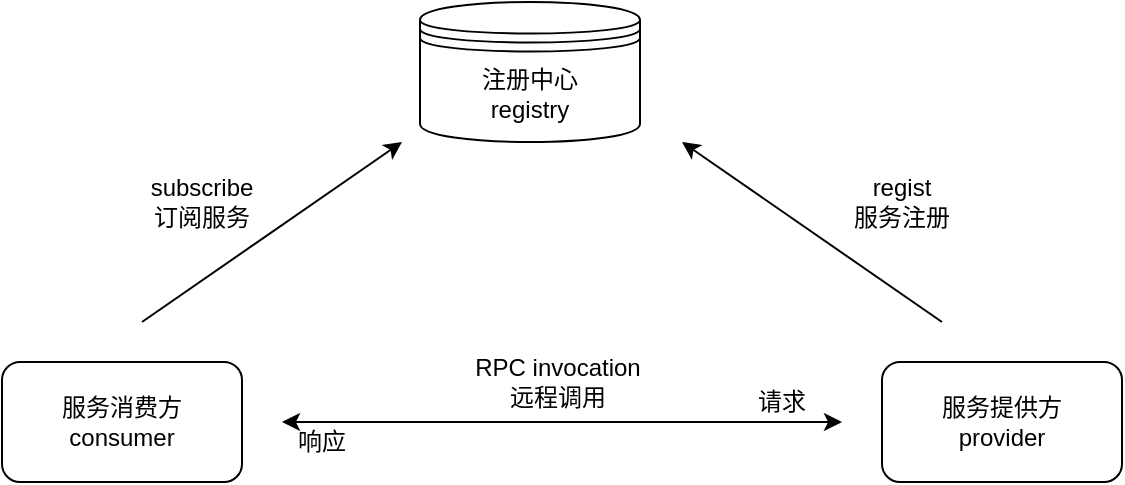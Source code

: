 <mxfile version="13.10.9" type="github">
  <diagram id="Ku9GpB0aJtn59rkaL1Aa" name="第 1 页">
    <mxGraphModel dx="1422" dy="762" grid="1" gridSize="10" guides="1" tooltips="1" connect="1" arrows="1" fold="1" page="1" pageScale="1" pageWidth="827" pageHeight="1169" math="0" shadow="0">
      <root>
        <mxCell id="0" />
        <mxCell id="1" parent="0" />
        <mxCell id="pNbgt7cEEmttQMpLTE3j-1" value="注册中心&lt;br&gt;registry" style="shape=datastore;whiteSpace=wrap;html=1;" parent="1" vertex="1">
          <mxGeometry x="359" y="140" width="110" height="70" as="geometry" />
        </mxCell>
        <mxCell id="kxH4WuJwTNe_kClUog-D-1" value="服务消费方&lt;br&gt;consumer" style="rounded=1;whiteSpace=wrap;html=1;" vertex="1" parent="1">
          <mxGeometry x="150" y="320" width="120" height="60" as="geometry" />
        </mxCell>
        <mxCell id="kxH4WuJwTNe_kClUog-D-4" style="rounded=0;orthogonalLoop=1;jettySize=auto;html=1;" edge="1" parent="1">
          <mxGeometry relative="1" as="geometry">
            <mxPoint x="620" y="300" as="sourcePoint" />
            <mxPoint x="490" y="210" as="targetPoint" />
            <Array as="points">
              <mxPoint x="620" y="300" />
            </Array>
          </mxGeometry>
        </mxCell>
        <mxCell id="kxH4WuJwTNe_kClUog-D-2" value="服务提供方&lt;br&gt;provider" style="rounded=1;whiteSpace=wrap;html=1;" vertex="1" parent="1">
          <mxGeometry x="590" y="320" width="120" height="60" as="geometry" />
        </mxCell>
        <mxCell id="kxH4WuJwTNe_kClUog-D-5" value="regist&lt;br&gt;服务注册" style="text;html=1;strokeColor=none;fillColor=none;align=center;verticalAlign=middle;whiteSpace=wrap;rounded=0;rotation=0;" vertex="1" parent="1">
          <mxGeometry x="570" y="230" width="60" height="20" as="geometry" />
        </mxCell>
        <mxCell id="kxH4WuJwTNe_kClUog-D-7" value="" style="endArrow=classic;html=1;" edge="1" parent="1">
          <mxGeometry width="50" height="50" relative="1" as="geometry">
            <mxPoint x="220" y="300" as="sourcePoint" />
            <mxPoint x="350" y="210" as="targetPoint" />
          </mxGeometry>
        </mxCell>
        <mxCell id="kxH4WuJwTNe_kClUog-D-8" value="subscribe&lt;br&gt;订阅服务" style="text;html=1;strokeColor=none;fillColor=none;align=center;verticalAlign=middle;whiteSpace=wrap;rounded=0;rotation=0;" vertex="1" parent="1">
          <mxGeometry x="220" y="230" width="60" height="20" as="geometry" />
        </mxCell>
        <mxCell id="kxH4WuJwTNe_kClUog-D-9" value="" style="endArrow=classic;startArrow=classic;html=1;" edge="1" parent="1">
          <mxGeometry width="50" height="50" relative="1" as="geometry">
            <mxPoint x="290" y="350" as="sourcePoint" />
            <mxPoint x="570" y="350" as="targetPoint" />
          </mxGeometry>
        </mxCell>
        <mxCell id="kxH4WuJwTNe_kClUog-D-10" value="RPC invocation&lt;br&gt;远程调用" style="text;html=1;strokeColor=none;fillColor=none;align=center;verticalAlign=middle;whiteSpace=wrap;rounded=0;" vertex="1" parent="1">
          <mxGeometry x="380" y="320" width="96" height="20" as="geometry" />
        </mxCell>
        <mxCell id="kxH4WuJwTNe_kClUog-D-11" value="请求" style="text;html=1;strokeColor=none;fillColor=none;align=center;verticalAlign=middle;whiteSpace=wrap;rounded=0;" vertex="1" parent="1">
          <mxGeometry x="520" y="330" width="40" height="20" as="geometry" />
        </mxCell>
        <mxCell id="kxH4WuJwTNe_kClUog-D-12" value="响应" style="text;html=1;strokeColor=none;fillColor=none;align=center;verticalAlign=middle;whiteSpace=wrap;rounded=0;" vertex="1" parent="1">
          <mxGeometry x="290" y="350" width="40" height="20" as="geometry" />
        </mxCell>
      </root>
    </mxGraphModel>
  </diagram>
</mxfile>
